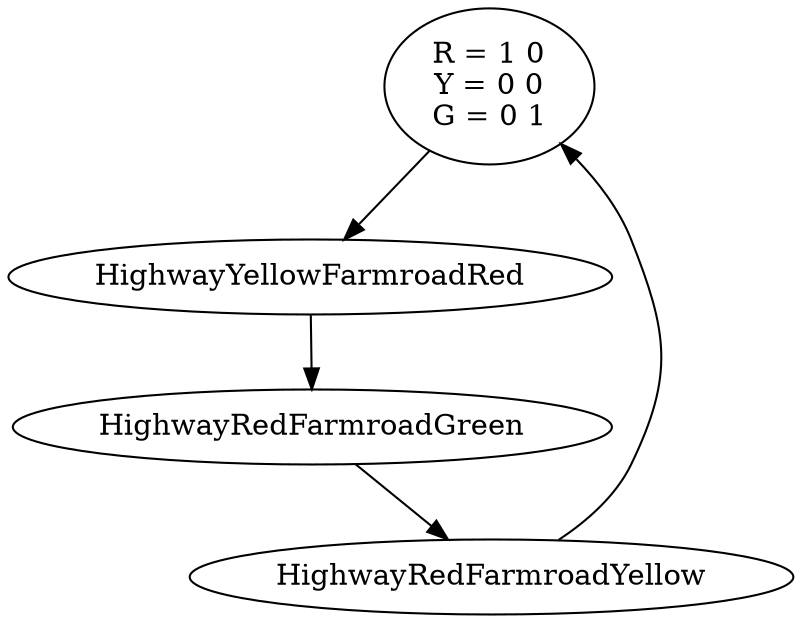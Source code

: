 digraph s298 {
	HighwayGreen -> HighwayYellowFarmroadRed;
	HighwayYellowFarmroadRed -> HighwayRedFarmroadGreen;
	HighwayRedFarmroadGreen -> HighwayRedFarmroadYellow;
	HighwayRedFarmroadYellow -> HighwayGreen;
	HighwayGreen [label="R = 1 0\nY = 0 0\nG = 0 1"];
}
